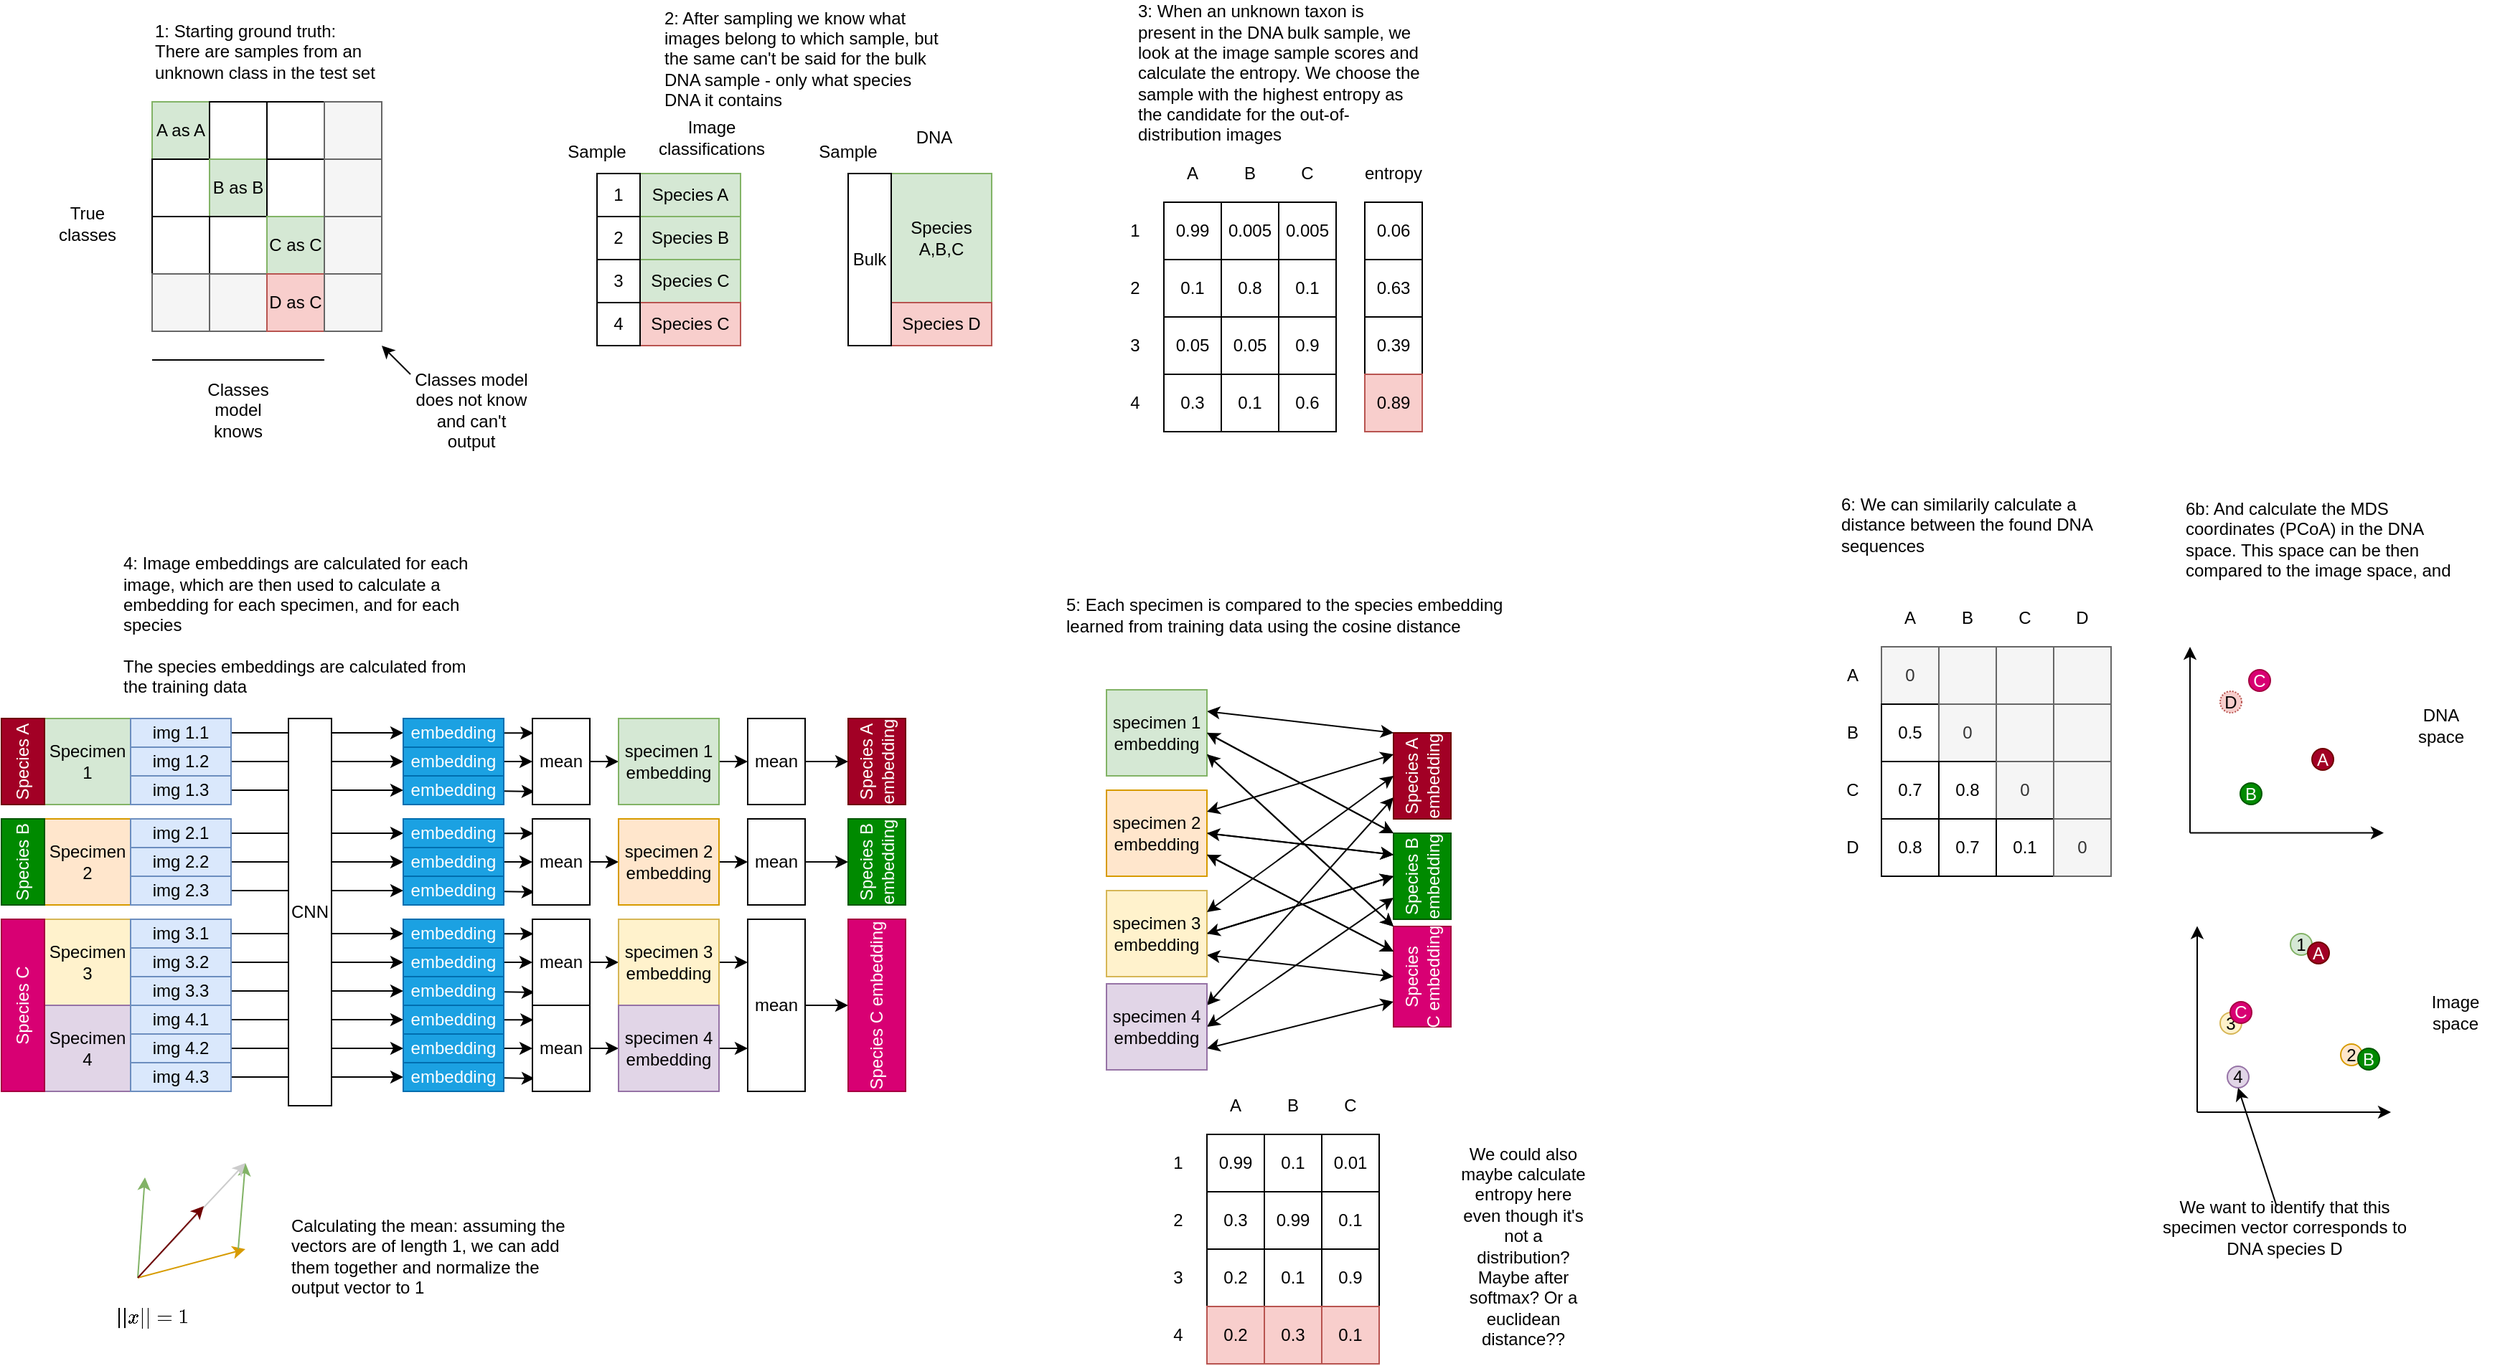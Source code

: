 <mxfile scale="6" border="0">
    <diagram id="C6WBfGUmeyje4vuCExdz" name="Page-1">
        <mxGraphModel dx="1391" dy="-321" grid="1" gridSize="10" guides="1" tooltips="1" connect="1" arrows="1" fold="1" page="1" pageScale="1" pageWidth="850" pageHeight="1100" background="#FFFFFF" math="1" shadow="0">
            <root>
                <mxCell id="0"/>
                <mxCell id="1" parent="0"/>
                <mxCell id="2" value="Species A" style="rounded=0;whiteSpace=wrap;html=1;fillColor=#d5e8d4;strokeColor=#82b366;" parent="1" vertex="1">
                    <mxGeometry x="95" y="1290" width="70" height="30" as="geometry"/>
                </mxCell>
                <mxCell id="3" value="Species B" style="rounded=0;whiteSpace=wrap;html=1;fillColor=#d5e8d4;strokeColor=#82b366;" parent="1" vertex="1">
                    <mxGeometry x="95" y="1320" width="70" height="30" as="geometry"/>
                </mxCell>
                <mxCell id="4" value="Species C" style="rounded=0;whiteSpace=wrap;html=1;fillColor=#d5e8d4;strokeColor=#82b366;" parent="1" vertex="1">
                    <mxGeometry x="95" y="1350" width="70" height="30" as="geometry"/>
                </mxCell>
                <mxCell id="5" value="Species C" style="rounded=0;whiteSpace=wrap;html=1;fillColor=#f8cecc;strokeColor=#b85450;" parent="1" vertex="1">
                    <mxGeometry x="95" y="1380" width="70" height="30" as="geometry"/>
                </mxCell>
                <mxCell id="6" value="Species A,B,C" style="rounded=0;whiteSpace=wrap;html=1;fillColor=#d5e8d4;strokeColor=#82b366;" parent="1" vertex="1">
                    <mxGeometry x="270" y="1290" width="70" height="90" as="geometry"/>
                </mxCell>
                <mxCell id="7" value="Species D" style="rounded=0;whiteSpace=wrap;html=1;fillColor=#f8cecc;strokeColor=#b85450;" parent="1" vertex="1">
                    <mxGeometry x="270" y="1380" width="70" height="30" as="geometry"/>
                </mxCell>
                <mxCell id="8" value="A as A" style="rounded=0;whiteSpace=wrap;html=1;fillColor=#d5e8d4;strokeColor=#82b366;" parent="1" vertex="1">
                    <mxGeometry x="-245" y="1240" width="40" height="40" as="geometry"/>
                </mxCell>
                <mxCell id="9" value="" style="rounded=0;whiteSpace=wrap;html=1;" parent="1" vertex="1">
                    <mxGeometry x="-205" y="1240" width="40" height="40" as="geometry"/>
                </mxCell>
                <mxCell id="10" value="" style="rounded=0;whiteSpace=wrap;html=1;" parent="1" vertex="1">
                    <mxGeometry x="-165" y="1240" width="40" height="40" as="geometry"/>
                </mxCell>
                <mxCell id="11" value="" style="rounded=0;whiteSpace=wrap;html=1;fillColor=#f5f5f5;fontColor=#333333;strokeColor=#666666;" parent="1" vertex="1">
                    <mxGeometry x="-125" y="1240" width="40" height="40" as="geometry"/>
                </mxCell>
                <mxCell id="12" value="" style="rounded=0;whiteSpace=wrap;html=1;" parent="1" vertex="1">
                    <mxGeometry x="-245" y="1280" width="40" height="40" as="geometry"/>
                </mxCell>
                <mxCell id="13" value="B as B" style="rounded=0;whiteSpace=wrap;html=1;fillColor=#d5e8d4;strokeColor=#82b366;" parent="1" vertex="1">
                    <mxGeometry x="-205" y="1280" width="40" height="40" as="geometry"/>
                </mxCell>
                <mxCell id="14" value="" style="rounded=0;whiteSpace=wrap;html=1;" parent="1" vertex="1">
                    <mxGeometry x="-165" y="1280" width="40" height="40" as="geometry"/>
                </mxCell>
                <mxCell id="15" value="" style="rounded=0;whiteSpace=wrap;html=1;fillColor=#f5f5f5;fontColor=#333333;strokeColor=#666666;" parent="1" vertex="1">
                    <mxGeometry x="-125" y="1280" width="40" height="40" as="geometry"/>
                </mxCell>
                <mxCell id="16" value="" style="rounded=0;whiteSpace=wrap;html=1;" parent="1" vertex="1">
                    <mxGeometry x="-245" y="1320" width="40" height="40" as="geometry"/>
                </mxCell>
                <mxCell id="17" value="" style="rounded=0;whiteSpace=wrap;html=1;" parent="1" vertex="1">
                    <mxGeometry x="-205" y="1320" width="40" height="40" as="geometry"/>
                </mxCell>
                <mxCell id="18" value="C as C" style="rounded=0;whiteSpace=wrap;html=1;fillColor=#d5e8d4;strokeColor=#82b366;" parent="1" vertex="1">
                    <mxGeometry x="-165" y="1320" width="40" height="40" as="geometry"/>
                </mxCell>
                <mxCell id="19" value="" style="rounded=0;whiteSpace=wrap;html=1;fillColor=#f5f5f5;fontColor=#333333;strokeColor=#666666;" parent="1" vertex="1">
                    <mxGeometry x="-125" y="1320" width="40" height="40" as="geometry"/>
                </mxCell>
                <mxCell id="20" value="" style="rounded=0;whiteSpace=wrap;html=1;fillColor=#f5f5f5;fontColor=#333333;strokeColor=#666666;" parent="1" vertex="1">
                    <mxGeometry x="-245" y="1360" width="40" height="40" as="geometry"/>
                </mxCell>
                <mxCell id="21" value="" style="rounded=0;whiteSpace=wrap;html=1;fillColor=#f5f5f5;fontColor=#333333;strokeColor=#666666;" parent="1" vertex="1">
                    <mxGeometry x="-205" y="1360" width="40" height="40" as="geometry"/>
                </mxCell>
                <mxCell id="22" value="D as C" style="rounded=0;whiteSpace=wrap;html=1;fillColor=#f8cecc;strokeColor=#b85450;" parent="1" vertex="1">
                    <mxGeometry x="-165" y="1360" width="40" height="40" as="geometry"/>
                </mxCell>
                <mxCell id="23" value="" style="rounded=0;whiteSpace=wrap;html=1;fillColor=#f5f5f5;fontColor=#333333;strokeColor=#666666;" parent="1" vertex="1">
                    <mxGeometry x="-125" y="1360" width="40" height="40" as="geometry"/>
                </mxCell>
                <mxCell id="24" value="True classes" style="text;html=1;strokeColor=none;fillColor=none;align=center;verticalAlign=middle;whiteSpace=wrap;rounded=0;" parent="1" vertex="1">
                    <mxGeometry x="-320" y="1310" width="60" height="30" as="geometry"/>
                </mxCell>
                <mxCell id="25" value="Classes model knows" style="text;html=1;strokeColor=none;fillColor=none;align=center;verticalAlign=middle;whiteSpace=wrap;rounded=0;" parent="1" vertex="1">
                    <mxGeometry x="-215" y="1440" width="60" height="30" as="geometry"/>
                </mxCell>
                <mxCell id="26" value="" style="endArrow=none;html=1;" parent="1" edge="1">
                    <mxGeometry width="50" height="50" relative="1" as="geometry">
                        <mxPoint x="-245" y="1420" as="sourcePoint"/>
                        <mxPoint x="-125" y="1420" as="targetPoint"/>
                    </mxGeometry>
                </mxCell>
                <mxCell id="27" style="edgeStyle=none;html=1;" parent="1" edge="1">
                    <mxGeometry relative="1" as="geometry">
                        <mxPoint x="-65" y="1430" as="sourcePoint"/>
                        <mxPoint x="-85" y="1410" as="targetPoint"/>
                    </mxGeometry>
                </mxCell>
                <mxCell id="28" value="Classes model does not know and can't output" style="text;html=1;strokeColor=none;fillColor=none;align=center;verticalAlign=middle;whiteSpace=wrap;rounded=0;" parent="1" vertex="1">
                    <mxGeometry x="-65" y="1440" width="85" height="30" as="geometry"/>
                </mxCell>
                <mxCell id="29" value="Image classifications" style="text;html=1;strokeColor=none;fillColor=none;align=center;verticalAlign=middle;whiteSpace=wrap;rounded=0;" parent="1" vertex="1">
                    <mxGeometry x="115" y="1250" width="60" height="30" as="geometry"/>
                </mxCell>
                <mxCell id="30" value="DNA" style="text;html=1;strokeColor=none;fillColor=none;align=center;verticalAlign=middle;whiteSpace=wrap;rounded=0;" parent="1" vertex="1">
                    <mxGeometry x="270" y="1250" width="60" height="30" as="geometry"/>
                </mxCell>
                <mxCell id="31" value="1" style="rounded=0;whiteSpace=wrap;html=1;" parent="1" vertex="1">
                    <mxGeometry x="65" y="1290" width="30" height="30" as="geometry"/>
                </mxCell>
                <mxCell id="32" value="2" style="rounded=0;whiteSpace=wrap;html=1;" parent="1" vertex="1">
                    <mxGeometry x="65" y="1320" width="30" height="30" as="geometry"/>
                </mxCell>
                <mxCell id="33" value="3" style="rounded=0;whiteSpace=wrap;html=1;" parent="1" vertex="1">
                    <mxGeometry x="65" y="1350" width="30" height="30" as="geometry"/>
                </mxCell>
                <mxCell id="34" value="4" style="rounded=0;whiteSpace=wrap;html=1;" parent="1" vertex="1">
                    <mxGeometry x="65" y="1380" width="30" height="30" as="geometry"/>
                </mxCell>
                <mxCell id="35" value="Bulk" style="rounded=0;whiteSpace=wrap;html=1;" parent="1" vertex="1">
                    <mxGeometry x="240" y="1290" width="30" height="120" as="geometry"/>
                </mxCell>
                <mxCell id="36" value="Sample" style="text;html=1;strokeColor=none;fillColor=none;align=center;verticalAlign=middle;whiteSpace=wrap;rounded=0;" parent="1" vertex="1">
                    <mxGeometry x="35" y="1260" width="60" height="30" as="geometry"/>
                </mxCell>
                <mxCell id="37" value="Sample" style="text;html=1;strokeColor=none;fillColor=none;align=center;verticalAlign=middle;whiteSpace=wrap;rounded=0;" parent="1" vertex="1">
                    <mxGeometry x="210" y="1260" width="60" height="30" as="geometry"/>
                </mxCell>
                <mxCell id="38" value="0.99" style="rounded=0;whiteSpace=wrap;html=1;" parent="1" vertex="1">
                    <mxGeometry x="460" y="1310" width="40" height="40" as="geometry"/>
                </mxCell>
                <mxCell id="39" value="0.005" style="rounded=0;whiteSpace=wrap;html=1;" parent="1" vertex="1">
                    <mxGeometry x="500" y="1310" width="40" height="40" as="geometry"/>
                </mxCell>
                <mxCell id="40" value="0.005" style="rounded=0;whiteSpace=wrap;html=1;" parent="1" vertex="1">
                    <mxGeometry x="540" y="1310" width="40" height="40" as="geometry"/>
                </mxCell>
                <mxCell id="41" value="A" style="text;html=1;strokeColor=none;fillColor=none;align=center;verticalAlign=middle;whiteSpace=wrap;rounded=0;" parent="1" vertex="1">
                    <mxGeometry x="460" y="1270" width="40" height="40" as="geometry"/>
                </mxCell>
                <mxCell id="42" value="B" style="text;html=1;strokeColor=none;fillColor=none;align=center;verticalAlign=middle;whiteSpace=wrap;rounded=0;" parent="1" vertex="1">
                    <mxGeometry x="500" y="1270" width="40" height="40" as="geometry"/>
                </mxCell>
                <mxCell id="43" value="C" style="text;html=1;strokeColor=none;fillColor=none;align=center;verticalAlign=middle;whiteSpace=wrap;rounded=0;" parent="1" vertex="1">
                    <mxGeometry x="540" y="1270" width="40" height="40" as="geometry"/>
                </mxCell>
                <mxCell id="44" value="1" style="text;html=1;strokeColor=none;fillColor=none;align=center;verticalAlign=middle;whiteSpace=wrap;rounded=0;" parent="1" vertex="1">
                    <mxGeometry x="420" y="1310" width="40" height="40" as="geometry"/>
                </mxCell>
                <mxCell id="45" value="0.1" style="rounded=0;whiteSpace=wrap;html=1;" parent="1" vertex="1">
                    <mxGeometry x="460" y="1350" width="40" height="40" as="geometry"/>
                </mxCell>
                <mxCell id="46" value="0.8" style="rounded=0;whiteSpace=wrap;html=1;" parent="1" vertex="1">
                    <mxGeometry x="500" y="1350" width="40" height="40" as="geometry"/>
                </mxCell>
                <mxCell id="47" value="0.1" style="rounded=0;whiteSpace=wrap;html=1;" parent="1" vertex="1">
                    <mxGeometry x="540" y="1350" width="40" height="40" as="geometry"/>
                </mxCell>
                <mxCell id="48" value="2" style="text;html=1;strokeColor=none;fillColor=none;align=center;verticalAlign=middle;whiteSpace=wrap;rounded=0;" parent="1" vertex="1">
                    <mxGeometry x="420" y="1350" width="40" height="40" as="geometry"/>
                </mxCell>
                <mxCell id="49" value="0.05" style="rounded=0;whiteSpace=wrap;html=1;" parent="1" vertex="1">
                    <mxGeometry x="460" y="1390" width="40" height="40" as="geometry"/>
                </mxCell>
                <mxCell id="50" value="0.05" style="rounded=0;whiteSpace=wrap;html=1;" parent="1" vertex="1">
                    <mxGeometry x="500" y="1390" width="40" height="40" as="geometry"/>
                </mxCell>
                <mxCell id="51" value="0.9" style="rounded=0;whiteSpace=wrap;html=1;" parent="1" vertex="1">
                    <mxGeometry x="540" y="1390" width="40" height="40" as="geometry"/>
                </mxCell>
                <mxCell id="52" value="3" style="text;html=1;strokeColor=none;fillColor=none;align=center;verticalAlign=middle;whiteSpace=wrap;rounded=0;" parent="1" vertex="1">
                    <mxGeometry x="420" y="1390" width="40" height="40" as="geometry"/>
                </mxCell>
                <mxCell id="53" value="0.3" style="rounded=0;whiteSpace=wrap;html=1;" parent="1" vertex="1">
                    <mxGeometry x="460" y="1430" width="40" height="40" as="geometry"/>
                </mxCell>
                <mxCell id="54" value="0.1" style="rounded=0;whiteSpace=wrap;html=1;" parent="1" vertex="1">
                    <mxGeometry x="500" y="1430" width="40" height="40" as="geometry"/>
                </mxCell>
                <mxCell id="55" value="0.6" style="rounded=0;whiteSpace=wrap;html=1;" parent="1" vertex="1">
                    <mxGeometry x="540" y="1430" width="40" height="40" as="geometry"/>
                </mxCell>
                <mxCell id="56" value="4" style="text;html=1;strokeColor=none;fillColor=none;align=center;verticalAlign=middle;whiteSpace=wrap;rounded=0;" parent="1" vertex="1">
                    <mxGeometry x="420" y="1430" width="40" height="40" as="geometry"/>
                </mxCell>
                <mxCell id="57" value="1: Starting ground truth: There are samples from an unknown class in the test set" style="text;html=1;strokeColor=none;fillColor=none;align=left;verticalAlign=middle;whiteSpace=wrap;rounded=0;" parent="1" vertex="1">
                    <mxGeometry x="-245" y="1190" width="160" height="30" as="geometry"/>
                </mxCell>
                <mxCell id="58" value="2: After sampling we know what images belong to which sample, but the same can't be said for the bulk DNA sample - only what species DNA it contains" style="text;html=1;strokeColor=none;fillColor=none;align=left;verticalAlign=middle;whiteSpace=wrap;rounded=0;" parent="1" vertex="1">
                    <mxGeometry x="110" y="1190" width="200" height="40" as="geometry"/>
                </mxCell>
                <mxCell id="59" value="3: When an unknown taxon is present in the DNA bulk sample, we look at the image sample scores and calculate the entropy. We choose the sample with the highest entropy as the candidate for the out-of-distribution images" style="text;html=1;strokeColor=none;fillColor=none;align=left;verticalAlign=middle;whiteSpace=wrap;rounded=0;" parent="1" vertex="1">
                    <mxGeometry x="440" y="1200" width="200" height="40" as="geometry"/>
                </mxCell>
                <mxCell id="60" value="entropy" style="text;html=1;strokeColor=none;fillColor=none;align=center;verticalAlign=middle;whiteSpace=wrap;rounded=0;" parent="1" vertex="1">
                    <mxGeometry x="600" y="1270" width="40" height="40" as="geometry"/>
                </mxCell>
                <mxCell id="61" value="0.06" style="rounded=0;whiteSpace=wrap;html=1;" parent="1" vertex="1">
                    <mxGeometry x="600" y="1310" width="40" height="40" as="geometry"/>
                </mxCell>
                <mxCell id="62" value="0.63" style="rounded=0;whiteSpace=wrap;html=1;" parent="1" vertex="1">
                    <mxGeometry x="600" y="1350" width="40" height="40" as="geometry"/>
                </mxCell>
                <mxCell id="63" value="0.39" style="rounded=0;whiteSpace=wrap;html=1;" parent="1" vertex="1">
                    <mxGeometry x="600" y="1390" width="40" height="40" as="geometry"/>
                </mxCell>
                <mxCell id="64" value="0.89" style="rounded=0;whiteSpace=wrap;html=1;fillColor=#f8cecc;strokeColor=#b85450;" parent="1" vertex="1">
                    <mxGeometry x="600" y="1430" width="40" height="40" as="geometry"/>
                </mxCell>
                <mxCell id="65" value="4: Image embeddings are calculated for each image, which are then used to calculate a embedding for each specimen, and for each species&lt;br&gt;&lt;br&gt;The species embeddings are calculated from the training data" style="text;html=1;strokeColor=none;fillColor=none;align=left;verticalAlign=middle;whiteSpace=wrap;rounded=0;" parent="1" vertex="1">
                    <mxGeometry x="-267.5" y="1560" width="245" height="90" as="geometry"/>
                </mxCell>
                <mxCell id="66" value="Specimen 1" style="rounded=0;whiteSpace=wrap;html=1;fillColor=#d5e8d4;strokeColor=#82b366;" parent="1" vertex="1">
                    <mxGeometry x="-320" y="1670" width="60" height="60" as="geometry"/>
                </mxCell>
                <mxCell id="67" value="Specimen 2" style="rounded=0;whiteSpace=wrap;html=1;fillColor=#ffe6cc;strokeColor=#d79b00;" parent="1" vertex="1">
                    <mxGeometry x="-320" y="1740" width="60" height="60" as="geometry"/>
                </mxCell>
                <mxCell id="68" style="edgeStyle=none;html=1;" parent="1" source="69" edge="1">
                    <mxGeometry relative="1" as="geometry">
                        <mxPoint x="-70" y="1680" as="targetPoint"/>
                    </mxGeometry>
                </mxCell>
                <mxCell id="69" value="img 1.1" style="rounded=0;whiteSpace=wrap;html=1;fillColor=#dae8fc;strokeColor=#6c8ebf;" parent="1" vertex="1">
                    <mxGeometry x="-260" y="1670" width="70" height="20" as="geometry"/>
                </mxCell>
                <mxCell id="70" style="edgeStyle=none;html=1;" parent="1" source="71" edge="1">
                    <mxGeometry relative="1" as="geometry">
                        <mxPoint x="-70" y="1700" as="targetPoint"/>
                    </mxGeometry>
                </mxCell>
                <mxCell id="71" value="img 1.2" style="rounded=0;whiteSpace=wrap;html=1;fillColor=#dae8fc;strokeColor=#6c8ebf;" parent="1" vertex="1">
                    <mxGeometry x="-260" y="1690" width="70" height="20" as="geometry"/>
                </mxCell>
                <mxCell id="72" style="edgeStyle=none;html=1;" parent="1" source="73" edge="1">
                    <mxGeometry relative="1" as="geometry">
                        <mxPoint x="-70" y="1720" as="targetPoint"/>
                    </mxGeometry>
                </mxCell>
                <mxCell id="73" value="img 1.3" style="rounded=0;whiteSpace=wrap;html=1;fillColor=#dae8fc;strokeColor=#6c8ebf;" parent="1" vertex="1">
                    <mxGeometry x="-260" y="1710" width="70" height="20" as="geometry"/>
                </mxCell>
                <mxCell id="74" style="edgeStyle=none;html=1;" parent="1" source="75" edge="1">
                    <mxGeometry relative="1" as="geometry">
                        <mxPoint x="-70" y="1750" as="targetPoint"/>
                    </mxGeometry>
                </mxCell>
                <mxCell id="75" value="img 2.1" style="rounded=0;whiteSpace=wrap;html=1;fillColor=#dae8fc;strokeColor=#6c8ebf;" parent="1" vertex="1">
                    <mxGeometry x="-260" y="1740" width="70" height="20" as="geometry"/>
                </mxCell>
                <mxCell id="76" style="edgeStyle=none;html=1;" parent="1" source="77" edge="1">
                    <mxGeometry relative="1" as="geometry">
                        <mxPoint x="-70" y="1770" as="targetPoint"/>
                    </mxGeometry>
                </mxCell>
                <mxCell id="77" value="img 2.2" style="rounded=0;whiteSpace=wrap;html=1;fillColor=#dae8fc;strokeColor=#6c8ebf;" parent="1" vertex="1">
                    <mxGeometry x="-260" y="1760" width="70" height="20" as="geometry"/>
                </mxCell>
                <mxCell id="78" style="edgeStyle=none;html=1;" parent="1" source="79" edge="1">
                    <mxGeometry relative="1" as="geometry">
                        <mxPoint x="-70" y="1790" as="targetPoint"/>
                    </mxGeometry>
                </mxCell>
                <mxCell id="79" value="img 2.3" style="rounded=0;whiteSpace=wrap;html=1;fillColor=#dae8fc;strokeColor=#6c8ebf;" parent="1" vertex="1">
                    <mxGeometry x="-260" y="1780" width="70" height="20" as="geometry"/>
                </mxCell>
                <mxCell id="80" value="Species A" style="rounded=0;whiteSpace=wrap;html=1;horizontal=0;fillColor=#a20025;fontColor=#ffffff;strokeColor=#6F0000;" parent="1" vertex="1">
                    <mxGeometry x="-350" y="1670" width="30" height="60" as="geometry"/>
                </mxCell>
                <mxCell id="81" value="Specimen 3" style="rounded=0;whiteSpace=wrap;html=1;fillColor=#fff2cc;strokeColor=#d6b656;" parent="1" vertex="1">
                    <mxGeometry x="-320" y="1810" width="60" height="60" as="geometry"/>
                </mxCell>
                <mxCell id="82" value="Specimen 4" style="rounded=0;whiteSpace=wrap;html=1;fillColor=#e1d5e7;strokeColor=#9673a6;" parent="1" vertex="1">
                    <mxGeometry x="-320" y="1870" width="60" height="60" as="geometry"/>
                </mxCell>
                <mxCell id="83" style="edgeStyle=none;html=1;" parent="1" source="84" edge="1">
                    <mxGeometry relative="1" as="geometry">
                        <mxPoint x="-70" y="1820" as="targetPoint"/>
                    </mxGeometry>
                </mxCell>
                <mxCell id="84" value="img 3.1" style="rounded=0;whiteSpace=wrap;html=1;fillColor=#dae8fc;strokeColor=#6c8ebf;" parent="1" vertex="1">
                    <mxGeometry x="-260" y="1810" width="70" height="20" as="geometry"/>
                </mxCell>
                <mxCell id="85" style="edgeStyle=none;html=1;" parent="1" source="86" edge="1">
                    <mxGeometry relative="1" as="geometry">
                        <mxPoint x="-70" y="1840" as="targetPoint"/>
                    </mxGeometry>
                </mxCell>
                <mxCell id="86" value="img 3.2" style="rounded=0;whiteSpace=wrap;html=1;fillColor=#dae8fc;strokeColor=#6c8ebf;" parent="1" vertex="1">
                    <mxGeometry x="-260" y="1830" width="70" height="20" as="geometry"/>
                </mxCell>
                <mxCell id="87" style="edgeStyle=none;html=1;" parent="1" source="88" edge="1">
                    <mxGeometry relative="1" as="geometry">
                        <mxPoint x="-70" y="1860" as="targetPoint"/>
                    </mxGeometry>
                </mxCell>
                <mxCell id="88" value="img 3.3" style="rounded=0;whiteSpace=wrap;html=1;fillColor=#dae8fc;strokeColor=#6c8ebf;" parent="1" vertex="1">
                    <mxGeometry x="-260" y="1850" width="70" height="20" as="geometry"/>
                </mxCell>
                <mxCell id="89" style="edgeStyle=none;html=1;" parent="1" source="90" edge="1">
                    <mxGeometry relative="1" as="geometry">
                        <mxPoint x="-70" y="1880" as="targetPoint"/>
                    </mxGeometry>
                </mxCell>
                <mxCell id="90" value="img 4.1" style="rounded=0;whiteSpace=wrap;html=1;fillColor=#dae8fc;strokeColor=#6c8ebf;" parent="1" vertex="1">
                    <mxGeometry x="-260" y="1870" width="70" height="20" as="geometry"/>
                </mxCell>
                <mxCell id="91" style="edgeStyle=none;html=1;" parent="1" source="92" edge="1">
                    <mxGeometry relative="1" as="geometry">
                        <mxPoint x="-70" y="1900" as="targetPoint"/>
                    </mxGeometry>
                </mxCell>
                <mxCell id="92" value="img 4.2" style="rounded=0;whiteSpace=wrap;html=1;fillColor=#dae8fc;strokeColor=#6c8ebf;" parent="1" vertex="1">
                    <mxGeometry x="-260" y="1890" width="70" height="20" as="geometry"/>
                </mxCell>
                <mxCell id="93" style="edgeStyle=none;html=1;" parent="1" source="94" edge="1">
                    <mxGeometry relative="1" as="geometry">
                        <mxPoint x="-70" y="1920" as="targetPoint"/>
                    </mxGeometry>
                </mxCell>
                <mxCell id="94" value="img 4.3" style="rounded=0;whiteSpace=wrap;html=1;fillColor=#dae8fc;strokeColor=#6c8ebf;" parent="1" vertex="1">
                    <mxGeometry x="-260" y="1910" width="70" height="20" as="geometry"/>
                </mxCell>
                <mxCell id="95" value="Species C" style="rounded=0;whiteSpace=wrap;html=1;horizontal=0;fillColor=#d80073;fontColor=#ffffff;strokeColor=#A50040;" parent="1" vertex="1">
                    <mxGeometry x="-350" y="1810" width="30" height="120" as="geometry"/>
                </mxCell>
                <mxCell id="96" value="CNN" style="rounded=0;whiteSpace=wrap;html=1;" parent="1" vertex="1">
                    <mxGeometry x="-150" y="1670" width="30" height="270" as="geometry"/>
                </mxCell>
                <mxCell id="97" style="edgeStyle=none;html=1;entryX=0.017;entryY=0.169;entryDx=0;entryDy=0;entryPerimeter=0;" parent="1" source="98" target="104" edge="1">
                    <mxGeometry relative="1" as="geometry"/>
                </mxCell>
                <mxCell id="98" value="embedding" style="rounded=0;whiteSpace=wrap;html=1;fillColor=#1ba1e2;strokeColor=#006EAF;fontColor=#ffffff;" parent="1" vertex="1">
                    <mxGeometry x="-70" y="1670" width="70" height="20" as="geometry"/>
                </mxCell>
                <mxCell id="99" style="edgeStyle=none;html=1;entryX=0;entryY=0.5;entryDx=0;entryDy=0;" parent="1" source="100" target="104" edge="1">
                    <mxGeometry relative="1" as="geometry"/>
                </mxCell>
                <mxCell id="100" value="embedding" style="rounded=0;whiteSpace=wrap;html=1;fillColor=#1ba1e2;strokeColor=#006EAF;fontColor=#ffffff;" parent="1" vertex="1">
                    <mxGeometry x="-70" y="1690" width="70" height="20" as="geometry"/>
                </mxCell>
                <mxCell id="101" style="edgeStyle=none;html=1;entryX=0.037;entryY=0.85;entryDx=0;entryDy=0;entryPerimeter=0;" parent="1" source="102" target="104" edge="1">
                    <mxGeometry relative="1" as="geometry"/>
                </mxCell>
                <mxCell id="102" value="embedding" style="rounded=0;whiteSpace=wrap;html=1;fillColor=#1ba1e2;strokeColor=#006EAF;fontColor=#ffffff;" parent="1" vertex="1">
                    <mxGeometry x="-70" y="1710" width="70" height="20" as="geometry"/>
                </mxCell>
                <mxCell id="103" style="edgeStyle=none;html=1;" parent="1" source="104" target="106" edge="1">
                    <mxGeometry relative="1" as="geometry">
                        <mxPoint x="90" y="1700" as="targetPoint"/>
                    </mxGeometry>
                </mxCell>
                <mxCell id="104" value="mean" style="rounded=0;whiteSpace=wrap;html=1;" parent="1" vertex="1">
                    <mxGeometry x="20" y="1670" width="40" height="60" as="geometry"/>
                </mxCell>
                <mxCell id="105" style="edgeStyle=none;html=1;entryX=0;entryY=0.5;entryDx=0;entryDy=0;" parent="1" source="106" target="138" edge="1">
                    <mxGeometry relative="1" as="geometry"/>
                </mxCell>
                <mxCell id="106" value="specimen 1 embedding" style="rounded=0;whiteSpace=wrap;html=1;fillColor=#d5e8d4;strokeColor=#82b366;" parent="1" vertex="1">
                    <mxGeometry x="80" y="1670" width="70" height="60" as="geometry"/>
                </mxCell>
                <mxCell id="107" style="edgeStyle=none;html=1;entryX=0.017;entryY=0.169;entryDx=0;entryDy=0;entryPerimeter=0;" parent="1" source="108" target="114" edge="1">
                    <mxGeometry relative="1" as="geometry"/>
                </mxCell>
                <mxCell id="108" value="embedding" style="rounded=0;whiteSpace=wrap;html=1;fillColor=#1ba1e2;strokeColor=#006EAF;fontColor=#ffffff;" parent="1" vertex="1">
                    <mxGeometry x="-70" y="1740" width="70" height="20" as="geometry"/>
                </mxCell>
                <mxCell id="109" style="edgeStyle=none;html=1;entryX=0;entryY=0.5;entryDx=0;entryDy=0;" parent="1" source="110" target="114" edge="1">
                    <mxGeometry relative="1" as="geometry"/>
                </mxCell>
                <mxCell id="110" value="embedding" style="rounded=0;whiteSpace=wrap;html=1;fillColor=#1ba1e2;strokeColor=#006EAF;fontColor=#ffffff;" parent="1" vertex="1">
                    <mxGeometry x="-70" y="1760" width="70" height="20" as="geometry"/>
                </mxCell>
                <mxCell id="111" style="edgeStyle=none;html=1;entryX=0.037;entryY=0.85;entryDx=0;entryDy=0;entryPerimeter=0;" parent="1" source="112" target="114" edge="1">
                    <mxGeometry relative="1" as="geometry"/>
                </mxCell>
                <mxCell id="112" value="embedding" style="rounded=0;whiteSpace=wrap;html=1;fillColor=#1ba1e2;strokeColor=#006EAF;fontColor=#ffffff;" parent="1" vertex="1">
                    <mxGeometry x="-70" y="1780" width="70" height="20" as="geometry"/>
                </mxCell>
                <mxCell id="113" style="edgeStyle=none;html=1;" parent="1" source="114" target="116" edge="1">
                    <mxGeometry relative="1" as="geometry">
                        <mxPoint x="90" y="1770" as="targetPoint"/>
                    </mxGeometry>
                </mxCell>
                <mxCell id="114" value="mean" style="rounded=0;whiteSpace=wrap;html=1;" parent="1" vertex="1">
                    <mxGeometry x="20" y="1740" width="40" height="60" as="geometry"/>
                </mxCell>
                <mxCell id="115" style="edgeStyle=none;html=1;entryX=0;entryY=0.5;entryDx=0;entryDy=0;" parent="1" source="116" target="208" edge="1">
                    <mxGeometry relative="1" as="geometry"/>
                </mxCell>
                <mxCell id="116" value="specimen 2 embedding" style="rounded=0;whiteSpace=wrap;html=1;fillColor=#ffe6cc;strokeColor=#d79b00;" parent="1" vertex="1">
                    <mxGeometry x="80" y="1740" width="70" height="60" as="geometry"/>
                </mxCell>
                <mxCell id="117" style="edgeStyle=none;html=1;entryX=0.017;entryY=0.169;entryDx=0;entryDy=0;entryPerimeter=0;" parent="1" source="118" target="124" edge="1">
                    <mxGeometry relative="1" as="geometry"/>
                </mxCell>
                <mxCell id="118" value="embedding" style="rounded=0;whiteSpace=wrap;html=1;fillColor=#1ba1e2;strokeColor=#006EAF;fontColor=#ffffff;" parent="1" vertex="1">
                    <mxGeometry x="-70" y="1810" width="70" height="20" as="geometry"/>
                </mxCell>
                <mxCell id="119" style="edgeStyle=none;html=1;entryX=0;entryY=0.5;entryDx=0;entryDy=0;" parent="1" source="120" target="124" edge="1">
                    <mxGeometry relative="1" as="geometry"/>
                </mxCell>
                <mxCell id="120" value="embedding" style="rounded=0;whiteSpace=wrap;html=1;fillColor=#1ba1e2;strokeColor=#006EAF;fontColor=#ffffff;" parent="1" vertex="1">
                    <mxGeometry x="-70" y="1830" width="70" height="20" as="geometry"/>
                </mxCell>
                <mxCell id="121" style="edgeStyle=none;html=1;entryX=0.037;entryY=0.85;entryDx=0;entryDy=0;entryPerimeter=0;" parent="1" source="122" target="124" edge="1">
                    <mxGeometry relative="1" as="geometry"/>
                </mxCell>
                <mxCell id="122" value="embedding" style="rounded=0;whiteSpace=wrap;html=1;fillColor=#1ba1e2;strokeColor=#006EAF;fontColor=#ffffff;" parent="1" vertex="1">
                    <mxGeometry x="-70" y="1850" width="70" height="20" as="geometry"/>
                </mxCell>
                <mxCell id="123" style="edgeStyle=none;html=1;" parent="1" source="124" target="126" edge="1">
                    <mxGeometry relative="1" as="geometry">
                        <mxPoint x="90" y="1840" as="targetPoint"/>
                    </mxGeometry>
                </mxCell>
                <mxCell id="124" value="mean" style="rounded=0;whiteSpace=wrap;html=1;" parent="1" vertex="1">
                    <mxGeometry x="20" y="1810" width="40" height="60" as="geometry"/>
                </mxCell>
                <mxCell id="125" style="edgeStyle=none;html=1;entryX=0;entryY=0.25;entryDx=0;entryDy=0;" parent="1" source="126" target="140" edge="1">
                    <mxGeometry relative="1" as="geometry"/>
                </mxCell>
                <mxCell id="126" value="specimen 3 embedding" style="rounded=0;whiteSpace=wrap;html=1;fillColor=#fff2cc;strokeColor=#d6b656;" parent="1" vertex="1">
                    <mxGeometry x="80" y="1810" width="70" height="60" as="geometry"/>
                </mxCell>
                <mxCell id="127" style="edgeStyle=none;html=1;entryX=0.017;entryY=0.169;entryDx=0;entryDy=0;entryPerimeter=0;" parent="1" source="128" target="134" edge="1">
                    <mxGeometry relative="1" as="geometry"/>
                </mxCell>
                <mxCell id="128" value="embedding" style="rounded=0;whiteSpace=wrap;html=1;fillColor=#1ba1e2;strokeColor=#006EAF;fontColor=#ffffff;" parent="1" vertex="1">
                    <mxGeometry x="-70" y="1870" width="70" height="20" as="geometry"/>
                </mxCell>
                <mxCell id="129" style="edgeStyle=none;html=1;entryX=0;entryY=0.5;entryDx=0;entryDy=0;" parent="1" source="130" target="134" edge="1">
                    <mxGeometry relative="1" as="geometry"/>
                </mxCell>
                <mxCell id="130" value="embedding" style="rounded=0;whiteSpace=wrap;html=1;fillColor=#1ba1e2;strokeColor=#006EAF;fontColor=#ffffff;" parent="1" vertex="1">
                    <mxGeometry x="-70" y="1890" width="70" height="20" as="geometry"/>
                </mxCell>
                <mxCell id="131" style="edgeStyle=none;html=1;entryX=0.037;entryY=0.85;entryDx=0;entryDy=0;entryPerimeter=0;" parent="1" source="132" target="134" edge="1">
                    <mxGeometry relative="1" as="geometry"/>
                </mxCell>
                <mxCell id="132" value="embedding" style="rounded=0;whiteSpace=wrap;html=1;fillColor=#1ba1e2;strokeColor=#006EAF;fontColor=#ffffff;" parent="1" vertex="1">
                    <mxGeometry x="-70" y="1910" width="70" height="20" as="geometry"/>
                </mxCell>
                <mxCell id="133" style="edgeStyle=none;html=1;" parent="1" source="134" target="136" edge="1">
                    <mxGeometry relative="1" as="geometry">
                        <mxPoint x="90" y="1900" as="targetPoint"/>
                    </mxGeometry>
                </mxCell>
                <mxCell id="134" value="mean" style="rounded=0;whiteSpace=wrap;html=1;" parent="1" vertex="1">
                    <mxGeometry x="20" y="1870" width="40" height="60" as="geometry"/>
                </mxCell>
                <mxCell id="135" style="edgeStyle=none;html=1;entryX=0;entryY=0.75;entryDx=0;entryDy=0;" parent="1" source="136" target="140" edge="1">
                    <mxGeometry relative="1" as="geometry"/>
                </mxCell>
                <mxCell id="136" value="specimen 4 embedding" style="rounded=0;whiteSpace=wrap;html=1;fillColor=#e1d5e7;strokeColor=#9673a6;" parent="1" vertex="1">
                    <mxGeometry x="80" y="1870" width="70" height="60" as="geometry"/>
                </mxCell>
                <mxCell id="137" style="edgeStyle=none;html=1;strokeColor=#080808;" parent="1" source="138" target="141" edge="1">
                    <mxGeometry relative="1" as="geometry"/>
                </mxCell>
                <mxCell id="138" value="mean" style="rounded=0;whiteSpace=wrap;html=1;" parent="1" vertex="1">
                    <mxGeometry x="170" y="1670" width="40" height="60" as="geometry"/>
                </mxCell>
                <mxCell id="139" style="edgeStyle=none;html=1;entryX=0;entryY=0.5;entryDx=0;entryDy=0;" parent="1" source="140" target="142" edge="1">
                    <mxGeometry relative="1" as="geometry"/>
                </mxCell>
                <mxCell id="140" value="mean" style="rounded=0;whiteSpace=wrap;html=1;" parent="1" vertex="1">
                    <mxGeometry x="170" y="1810" width="40" height="120" as="geometry"/>
                </mxCell>
                <mxCell id="141" value="Species A embedding" style="rounded=0;whiteSpace=wrap;html=1;horizontal=0;fillColor=#a20025;fontColor=#ffffff;strokeColor=#6F0000;" parent="1" vertex="1">
                    <mxGeometry x="240" y="1670" width="40" height="60" as="geometry"/>
                </mxCell>
                <mxCell id="142" value="Species C embedding" style="rounded=0;whiteSpace=wrap;html=1;horizontal=0;fillColor=#d80073;fontColor=#ffffff;strokeColor=#A50040;" parent="1" vertex="1">
                    <mxGeometry x="240" y="1810" width="40" height="120" as="geometry"/>
                </mxCell>
                <mxCell id="143" value="" style="endArrow=classic;html=1;fillColor=#ffe6cc;strokeColor=#d79b00;" parent="1" edge="1">
                    <mxGeometry width="50" height="50" relative="1" as="geometry">
                        <mxPoint x="-255" y="2060" as="sourcePoint"/>
                        <mxPoint x="-180" y="2040" as="targetPoint"/>
                    </mxGeometry>
                </mxCell>
                <mxCell id="144" value="" style="endArrow=classic;html=1;fillColor=#d5e8d4;strokeColor=#82b366;" parent="1" edge="1">
                    <mxGeometry width="50" height="50" relative="1" as="geometry">
                        <mxPoint x="-255" y="2060" as="sourcePoint"/>
                        <mxPoint x="-250" y="1990" as="targetPoint"/>
                    </mxGeometry>
                </mxCell>
                <mxCell id="145" value="$$||x||=1$$&amp;nbsp;" style="text;html=1;strokeColor=none;fillColor=none;align=center;verticalAlign=middle;whiteSpace=wrap;rounded=0;" parent="1" vertex="1">
                    <mxGeometry x="-275" y="2080" width="60" height="30" as="geometry"/>
                </mxCell>
                <mxCell id="146" value="Calculating the mean: assuming the vectors are of length 1, we can add them together and normalize the output vector to 1" style="text;html=1;strokeColor=none;fillColor=none;align=left;verticalAlign=middle;whiteSpace=wrap;rounded=0;" parent="1" vertex="1">
                    <mxGeometry x="-150" y="2000" width="195" height="90" as="geometry"/>
                </mxCell>
                <mxCell id="147" value="" style="endArrow=classic;html=1;fillColor=#d5e8d4;strokeColor=#82b366;" parent="1" edge="1">
                    <mxGeometry width="50" height="50" relative="1" as="geometry">
                        <mxPoint x="-185" y="2040" as="sourcePoint"/>
                        <mxPoint x="-180" y="1980" as="targetPoint"/>
                    </mxGeometry>
                </mxCell>
                <mxCell id="148" value="" style="endArrow=classic;html=1;fillColor=#a20025;strokeColor=#CCCCCC;" parent="1" edge="1">
                    <mxGeometry width="50" height="50" relative="1" as="geometry">
                        <mxPoint x="-255" y="2060" as="sourcePoint"/>
                        <mxPoint x="-180" y="1980" as="targetPoint"/>
                    </mxGeometry>
                </mxCell>
                <mxCell id="149" value="" style="endArrow=classic;html=1;fillColor=#a20025;strokeColor=#6F0000;" parent="1" edge="1">
                    <mxGeometry width="50" height="50" relative="1" as="geometry">
                        <mxPoint x="-255" y="2060" as="sourcePoint"/>
                        <mxPoint x="-209" y="2010" as="targetPoint"/>
                    </mxGeometry>
                </mxCell>
                <mxCell id="150" value="5: Each specimen is compared to the species embedding learned from training data using the cosine distance" style="text;html=1;strokeColor=none;fillColor=none;align=left;verticalAlign=middle;whiteSpace=wrap;rounded=0;" parent="1" vertex="1">
                    <mxGeometry x="390" y="1560" width="320" height="75" as="geometry"/>
                </mxCell>
                <mxCell id="259" style="edgeStyle=none;html=1;exitX=1;exitY=0.75;exitDx=0;exitDy=0;entryX=0;entryY=0.75;entryDx=0;entryDy=0;startArrow=classic;startFill=1;" parent="1" source="156" target="161" edge="1">
                    <mxGeometry relative="1" as="geometry"/>
                </mxCell>
                <mxCell id="266" style="edgeStyle=none;html=1;exitX=1;exitY=0.25;exitDx=0;exitDy=0;entryX=0;entryY=0.75;entryDx=0;entryDy=0;startArrow=classic;startFill=1;" parent="1" source="156" target="216" edge="1">
                    <mxGeometry relative="1" as="geometry"/>
                </mxCell>
                <mxCell id="267" style="edgeStyle=none;html=1;exitX=1;exitY=0.5;exitDx=0;exitDy=0;entryX=0;entryY=0.75;entryDx=0;entryDy=0;startArrow=classic;startFill=1;" parent="1" source="156" target="221" edge="1">
                    <mxGeometry relative="1" as="geometry"/>
                </mxCell>
                <mxCell id="156" value="specimen 4 embedding" style="rounded=0;whiteSpace=wrap;html=1;fillColor=#e1d5e7;strokeColor=#9673a6;" parent="1" vertex="1">
                    <mxGeometry x="420" y="1855" width="70" height="60" as="geometry"/>
                </mxCell>
                <mxCell id="161" value="Species C&amp;nbsp;embedding" style="rounded=0;whiteSpace=wrap;html=1;horizontal=0;fillColor=#d80073;fontColor=#ffffff;strokeColor=#A50040;" parent="1" vertex="1">
                    <mxGeometry x="620" y="1815" width="40" height="70" as="geometry"/>
                </mxCell>
                <mxCell id="163" value="6: We can similarily calculate a distance between the found DNA sequences&amp;nbsp;" style="text;html=1;strokeColor=none;fillColor=none;align=left;verticalAlign=middle;whiteSpace=wrap;rounded=0;" parent="1" vertex="1">
                    <mxGeometry x="930" y="1490" width="195" height="90" as="geometry"/>
                </mxCell>
                <mxCell id="164" value="0.99" style="rounded=0;whiteSpace=wrap;html=1;" parent="1" vertex="1">
                    <mxGeometry x="490" y="1960" width="40" height="40" as="geometry"/>
                </mxCell>
                <mxCell id="165" value="0.1" style="rounded=0;whiteSpace=wrap;html=1;" parent="1" vertex="1">
                    <mxGeometry x="530" y="1960" width="40" height="40" as="geometry"/>
                </mxCell>
                <mxCell id="166" value="0.01" style="rounded=0;whiteSpace=wrap;html=1;" parent="1" vertex="1">
                    <mxGeometry x="570" y="1960" width="40" height="40" as="geometry"/>
                </mxCell>
                <mxCell id="167" value="A" style="text;html=1;strokeColor=none;fillColor=none;align=center;verticalAlign=middle;whiteSpace=wrap;rounded=0;" parent="1" vertex="1">
                    <mxGeometry x="490" y="1920" width="40" height="40" as="geometry"/>
                </mxCell>
                <mxCell id="168" value="B" style="text;html=1;strokeColor=none;fillColor=none;align=center;verticalAlign=middle;whiteSpace=wrap;rounded=0;" parent="1" vertex="1">
                    <mxGeometry x="530" y="1920" width="40" height="40" as="geometry"/>
                </mxCell>
                <mxCell id="169" value="C" style="text;html=1;strokeColor=none;fillColor=none;align=center;verticalAlign=middle;whiteSpace=wrap;rounded=0;" parent="1" vertex="1">
                    <mxGeometry x="570" y="1920" width="40" height="40" as="geometry"/>
                </mxCell>
                <mxCell id="170" value="1" style="text;html=1;strokeColor=none;fillColor=none;align=center;verticalAlign=middle;whiteSpace=wrap;rounded=0;" parent="1" vertex="1">
                    <mxGeometry x="450" y="1960" width="40" height="40" as="geometry"/>
                </mxCell>
                <mxCell id="171" value="0.3" style="rounded=0;whiteSpace=wrap;html=1;" parent="1" vertex="1">
                    <mxGeometry x="490" y="2000" width="40" height="40" as="geometry"/>
                </mxCell>
                <mxCell id="172" value="0.1" style="rounded=0;whiteSpace=wrap;html=1;" parent="1" vertex="1">
                    <mxGeometry x="570" y="2000" width="40" height="40" as="geometry"/>
                </mxCell>
                <mxCell id="173" value="2" style="text;html=1;strokeColor=none;fillColor=none;align=center;verticalAlign=middle;whiteSpace=wrap;rounded=0;" parent="1" vertex="1">
                    <mxGeometry x="450" y="2000" width="40" height="40" as="geometry"/>
                </mxCell>
                <mxCell id="174" value="0.2" style="rounded=0;whiteSpace=wrap;html=1;" parent="1" vertex="1">
                    <mxGeometry x="490" y="2040" width="40" height="40" as="geometry"/>
                </mxCell>
                <mxCell id="175" value="0.1" style="rounded=0;whiteSpace=wrap;html=1;" parent="1" vertex="1">
                    <mxGeometry x="530" y="2040" width="40" height="40" as="geometry"/>
                </mxCell>
                <mxCell id="176" value="0.9" style="rounded=0;whiteSpace=wrap;html=1;" parent="1" vertex="1">
                    <mxGeometry x="570" y="2040" width="40" height="40" as="geometry"/>
                </mxCell>
                <mxCell id="177" value="3" style="text;html=1;strokeColor=none;fillColor=none;align=center;verticalAlign=middle;whiteSpace=wrap;rounded=0;" parent="1" vertex="1">
                    <mxGeometry x="450" y="2040" width="40" height="40" as="geometry"/>
                </mxCell>
                <mxCell id="178" value="0.2" style="rounded=0;whiteSpace=wrap;html=1;fillColor=#f8cecc;strokeColor=#b85450;" parent="1" vertex="1">
                    <mxGeometry x="490" y="2080" width="40" height="40" as="geometry"/>
                </mxCell>
                <mxCell id="179" value="0.3" style="rounded=0;whiteSpace=wrap;html=1;fillColor=#f8cecc;strokeColor=#b85450;" parent="1" vertex="1">
                    <mxGeometry x="530" y="2080" width="40" height="40" as="geometry"/>
                </mxCell>
                <mxCell id="180" value="0.1" style="rounded=0;whiteSpace=wrap;html=1;fillColor=#f8cecc;strokeColor=#b85450;" parent="1" vertex="1">
                    <mxGeometry x="570" y="2080" width="40" height="40" as="geometry"/>
                </mxCell>
                <mxCell id="181" value="4" style="text;html=1;strokeColor=none;fillColor=none;align=center;verticalAlign=middle;whiteSpace=wrap;rounded=0;" parent="1" vertex="1">
                    <mxGeometry x="450" y="2080" width="40" height="40" as="geometry"/>
                </mxCell>
                <mxCell id="182" value="0.99" style="rounded=0;whiteSpace=wrap;html=1;" parent="1" vertex="1">
                    <mxGeometry x="530" y="2000" width="40" height="40" as="geometry"/>
                </mxCell>
                <mxCell id="183" value="0" style="rounded=0;whiteSpace=wrap;html=1;fillColor=#f5f5f5;fontColor=#333333;strokeColor=#666666;" parent="1" vertex="1">
                    <mxGeometry x="960" y="1620" width="40" height="40" as="geometry"/>
                </mxCell>
                <mxCell id="184" value="" style="rounded=0;whiteSpace=wrap;html=1;fillColor=#f5f5f5;fontColor=#333333;strokeColor=#666666;" parent="1" vertex="1">
                    <mxGeometry x="1000" y="1620" width="40" height="40" as="geometry"/>
                </mxCell>
                <mxCell id="185" value="" style="rounded=0;whiteSpace=wrap;html=1;fillColor=#f5f5f5;fontColor=#333333;strokeColor=#666666;" parent="1" vertex="1">
                    <mxGeometry x="1040" y="1620" width="40" height="40" as="geometry"/>
                </mxCell>
                <mxCell id="186" value="" style="rounded=0;whiteSpace=wrap;html=1;fillColor=#f5f5f5;fontColor=#333333;strokeColor=#666666;" parent="1" vertex="1">
                    <mxGeometry x="1080" y="1620" width="40" height="40" as="geometry"/>
                </mxCell>
                <mxCell id="187" value="0.5" style="rounded=0;whiteSpace=wrap;html=1;" parent="1" vertex="1">
                    <mxGeometry x="960" y="1660" width="40" height="40" as="geometry"/>
                </mxCell>
                <mxCell id="188" value="0" style="rounded=0;whiteSpace=wrap;html=1;fillColor=#f5f5f5;fontColor=#333333;strokeColor=#666666;" parent="1" vertex="1">
                    <mxGeometry x="1000" y="1660" width="40" height="40" as="geometry"/>
                </mxCell>
                <mxCell id="189" value="" style="rounded=0;whiteSpace=wrap;html=1;fillColor=#f5f5f5;fontColor=#333333;strokeColor=#666666;" parent="1" vertex="1">
                    <mxGeometry x="1040" y="1660" width="40" height="40" as="geometry"/>
                </mxCell>
                <mxCell id="190" value="" style="rounded=0;whiteSpace=wrap;html=1;fillColor=#f5f5f5;fontColor=#333333;strokeColor=#666666;" parent="1" vertex="1">
                    <mxGeometry x="1080" y="1660" width="40" height="40" as="geometry"/>
                </mxCell>
                <mxCell id="191" value="0.7" style="rounded=0;whiteSpace=wrap;html=1;" parent="1" vertex="1">
                    <mxGeometry x="960" y="1700" width="40" height="40" as="geometry"/>
                </mxCell>
                <mxCell id="192" value="0.8" style="rounded=0;whiteSpace=wrap;html=1;" parent="1" vertex="1">
                    <mxGeometry x="1000" y="1700" width="40" height="40" as="geometry"/>
                </mxCell>
                <mxCell id="193" value="0" style="rounded=0;whiteSpace=wrap;html=1;fillColor=#f5f5f5;fontColor=#333333;strokeColor=#666666;" parent="1" vertex="1">
                    <mxGeometry x="1040" y="1700" width="40" height="40" as="geometry"/>
                </mxCell>
                <mxCell id="194" value="" style="rounded=0;whiteSpace=wrap;html=1;fillColor=#f5f5f5;fontColor=#333333;strokeColor=#666666;" parent="1" vertex="1">
                    <mxGeometry x="1080" y="1700" width="40" height="40" as="geometry"/>
                </mxCell>
                <mxCell id="195" value="0.8" style="rounded=0;whiteSpace=wrap;html=1;" parent="1" vertex="1">
                    <mxGeometry x="960" y="1740" width="40" height="40" as="geometry"/>
                </mxCell>
                <mxCell id="196" value="0.7" style="rounded=0;whiteSpace=wrap;html=1;" parent="1" vertex="1">
                    <mxGeometry x="1000" y="1740" width="40" height="40" as="geometry"/>
                </mxCell>
                <mxCell id="197" value="0.1" style="rounded=0;whiteSpace=wrap;html=1;" parent="1" vertex="1">
                    <mxGeometry x="1040" y="1740" width="40" height="40" as="geometry"/>
                </mxCell>
                <mxCell id="198" value="0" style="rounded=0;whiteSpace=wrap;html=1;fillColor=#f5f5f5;fontColor=#333333;strokeColor=#666666;" parent="1" vertex="1">
                    <mxGeometry x="1080" y="1740" width="40" height="40" as="geometry"/>
                </mxCell>
                <mxCell id="199" value="A" style="text;html=1;strokeColor=none;fillColor=none;align=center;verticalAlign=middle;whiteSpace=wrap;rounded=0;" parent="1" vertex="1">
                    <mxGeometry x="960" y="1580" width="40" height="40" as="geometry"/>
                </mxCell>
                <mxCell id="200" value="B" style="text;html=1;strokeColor=none;fillColor=none;align=center;verticalAlign=middle;whiteSpace=wrap;rounded=0;" parent="1" vertex="1">
                    <mxGeometry x="1000" y="1580" width="40" height="40" as="geometry"/>
                </mxCell>
                <mxCell id="201" value="C" style="text;html=1;strokeColor=none;fillColor=none;align=center;verticalAlign=middle;whiteSpace=wrap;rounded=0;" parent="1" vertex="1">
                    <mxGeometry x="1040" y="1580" width="40" height="40" as="geometry"/>
                </mxCell>
                <mxCell id="202" value="D" style="text;html=1;strokeColor=none;fillColor=none;align=center;verticalAlign=middle;whiteSpace=wrap;rounded=0;" parent="1" vertex="1">
                    <mxGeometry x="1080" y="1580" width="40" height="40" as="geometry"/>
                </mxCell>
                <mxCell id="203" value="A" style="text;html=1;strokeColor=none;fillColor=none;align=center;verticalAlign=middle;whiteSpace=wrap;rounded=0;" parent="1" vertex="1">
                    <mxGeometry x="920" y="1620" width="40" height="40" as="geometry"/>
                </mxCell>
                <mxCell id="204" value="B" style="text;html=1;strokeColor=none;fillColor=none;align=center;verticalAlign=middle;whiteSpace=wrap;rounded=0;" parent="1" vertex="1">
                    <mxGeometry x="920" y="1660" width="40" height="40" as="geometry"/>
                </mxCell>
                <mxCell id="205" value="C" style="text;html=1;strokeColor=none;fillColor=none;align=center;verticalAlign=middle;whiteSpace=wrap;rounded=0;" parent="1" vertex="1">
                    <mxGeometry x="920" y="1700" width="40" height="40" as="geometry"/>
                </mxCell>
                <mxCell id="206" value="D" style="text;html=1;strokeColor=none;fillColor=none;align=center;verticalAlign=middle;whiteSpace=wrap;rounded=0;" parent="1" vertex="1">
                    <mxGeometry x="920" y="1740" width="40" height="40" as="geometry"/>
                </mxCell>
                <mxCell id="207" style="edgeStyle=none;html=1;strokeColor=#080808;" parent="1" source="208" target="209" edge="1">
                    <mxGeometry relative="1" as="geometry"/>
                </mxCell>
                <mxCell id="208" value="mean" style="rounded=0;whiteSpace=wrap;html=1;" parent="1" vertex="1">
                    <mxGeometry x="170" y="1740" width="40" height="60" as="geometry"/>
                </mxCell>
                <mxCell id="209" value="Species B embedding" style="rounded=0;whiteSpace=wrap;html=1;horizontal=0;fillColor=#008a00;fontColor=#ffffff;strokeColor=#005700;" parent="1" vertex="1">
                    <mxGeometry x="240" y="1740" width="40" height="60" as="geometry"/>
                </mxCell>
                <mxCell id="210" value="Species B" style="rounded=0;whiteSpace=wrap;html=1;horizontal=0;fillColor=#008a00;fontColor=#ffffff;strokeColor=#005700;" parent="1" vertex="1">
                    <mxGeometry x="-350" y="1740" width="30" height="60" as="geometry"/>
                </mxCell>
                <mxCell id="216" value="Species A embedding" style="rounded=0;whiteSpace=wrap;html=1;horizontal=0;fillColor=#a20025;fontColor=#ffffff;strokeColor=#6F0000;" parent="1" vertex="1">
                    <mxGeometry x="620" y="1680" width="40" height="60" as="geometry"/>
                </mxCell>
                <mxCell id="221" value="Species B embedding" style="rounded=0;whiteSpace=wrap;html=1;horizontal=0;fillColor=#008a00;fontColor=#ffffff;strokeColor=#005700;" parent="1" vertex="1">
                    <mxGeometry x="620" y="1750" width="40" height="60" as="geometry"/>
                </mxCell>
                <mxCell id="222" value="We could also maybe calculate entropy here even though it's not a distribution? Maybe after softmax? Or a euclidean distance??" style="text;html=1;strokeColor=none;fillColor=none;align=center;verticalAlign=middle;whiteSpace=wrap;rounded=0;" parent="1" vertex="1">
                    <mxGeometry x="662.5" y="1985" width="95" height="105" as="geometry"/>
                </mxCell>
                <mxCell id="223" value="1" style="ellipse;whiteSpace=wrap;html=1;aspect=fixed;fillColor=#d5e8d4;strokeColor=#82b366;" parent="1" vertex="1">
                    <mxGeometry x="1245" y="1820" width="15" height="15" as="geometry"/>
                </mxCell>
                <mxCell id="224" value="2" style="ellipse;whiteSpace=wrap;html=1;aspect=fixed;fillColor=#ffe6cc;strokeColor=#d79b00;" parent="1" vertex="1">
                    <mxGeometry x="1280" y="1897" width="15" height="15" as="geometry"/>
                </mxCell>
                <mxCell id="225" value="3" style="ellipse;whiteSpace=wrap;html=1;aspect=fixed;fillColor=#fff2cc;strokeColor=#d6b656;" parent="1" vertex="1">
                    <mxGeometry x="1196" y="1875" width="15" height="15" as="geometry"/>
                </mxCell>
                <mxCell id="226" value="4" style="ellipse;whiteSpace=wrap;html=1;aspect=fixed;fillColor=#e1d5e7;strokeColor=#9673a6;" parent="1" vertex="1">
                    <mxGeometry x="1201" y="1912.5" width="15" height="15" as="geometry"/>
                </mxCell>
                <mxCell id="228" value="A" style="ellipse;whiteSpace=wrap;html=1;aspect=fixed;fillColor=#a20025;strokeColor=#6F0000;fontColor=#ffffff;" parent="1" vertex="1">
                    <mxGeometry x="1260" y="1691" width="15" height="15" as="geometry"/>
                </mxCell>
                <mxCell id="229" value="B" style="ellipse;whiteSpace=wrap;html=1;aspect=fixed;fillColor=#008a00;strokeColor=#005700;fontColor=#ffffff;" parent="1" vertex="1">
                    <mxGeometry x="1210" y="1715" width="15" height="15" as="geometry"/>
                </mxCell>
                <mxCell id="230" value="C" style="ellipse;whiteSpace=wrap;html=1;aspect=fixed;fillColor=#d80073;strokeColor=#A50040;fontColor=#ffffff;" parent="1" vertex="1">
                    <mxGeometry x="1216" y="1636" width="15" height="15" as="geometry"/>
                </mxCell>
                <mxCell id="231" value="D" style="ellipse;whiteSpace=wrap;html=1;aspect=fixed;dashed=1;dashPattern=1 1;fillColor=#f8cecc;strokeColor=#b85450;" parent="1" vertex="1">
                    <mxGeometry x="1196" y="1651" width="15" height="15" as="geometry"/>
                </mxCell>
                <mxCell id="235" value="6b: And calculate the MDS coordinates (PCoA) in the DNA space. This space can be then compared to the image space, and&amp;nbsp;" style="text;html=1;strokeColor=none;fillColor=none;align=left;verticalAlign=middle;whiteSpace=wrap;rounded=0;" parent="1" vertex="1">
                    <mxGeometry x="1170" y="1500" width="195" height="90" as="geometry"/>
                </mxCell>
                <mxCell id="236" value="" style="endArrow=classic;html=1;" parent="1" edge="1">
                    <mxGeometry width="50" height="50" relative="1" as="geometry">
                        <mxPoint x="1175" y="1749.76" as="sourcePoint"/>
                        <mxPoint x="1310" y="1749.76" as="targetPoint"/>
                    </mxGeometry>
                </mxCell>
                <mxCell id="237" value="" style="endArrow=classic;html=1;" parent="1" edge="1">
                    <mxGeometry width="50" height="50" relative="1" as="geometry">
                        <mxPoint x="1175" y="1749.76" as="sourcePoint"/>
                        <mxPoint x="1175" y="1620" as="targetPoint"/>
                    </mxGeometry>
                </mxCell>
                <mxCell id="238" value="A" style="ellipse;whiteSpace=wrap;html=1;aspect=fixed;fillColor=#a20025;strokeColor=#6F0000;fontColor=#ffffff;" parent="1" vertex="1">
                    <mxGeometry x="1257" y="1826" width="15" height="15" as="geometry"/>
                </mxCell>
                <mxCell id="239" value="B" style="ellipse;whiteSpace=wrap;html=1;aspect=fixed;fillColor=#008a00;strokeColor=#005700;fontColor=#ffffff;" parent="1" vertex="1">
                    <mxGeometry x="1292" y="1900" width="15" height="15" as="geometry"/>
                </mxCell>
                <mxCell id="240" value="C" style="ellipse;whiteSpace=wrap;html=1;aspect=fixed;fillColor=#d80073;strokeColor=#A50040;fontColor=#ffffff;" parent="1" vertex="1">
                    <mxGeometry x="1203" y="1867.5" width="15" height="15" as="geometry"/>
                </mxCell>
                <mxCell id="246" value="" style="endArrow=classic;html=1;" parent="1" edge="1">
                    <mxGeometry width="50" height="50" relative="1" as="geometry">
                        <mxPoint x="1180" y="1944.54" as="sourcePoint"/>
                        <mxPoint x="1315" y="1944.54" as="targetPoint"/>
                    </mxGeometry>
                </mxCell>
                <mxCell id="247" value="" style="endArrow=classic;html=1;" parent="1" edge="1">
                    <mxGeometry width="50" height="50" relative="1" as="geometry">
                        <mxPoint x="1180" y="1944.54" as="sourcePoint"/>
                        <mxPoint x="1180" y="1814.78" as="targetPoint"/>
                    </mxGeometry>
                </mxCell>
                <mxCell id="248" value="DNA space" style="text;html=1;strokeColor=none;fillColor=none;align=center;verticalAlign=middle;whiteSpace=wrap;rounded=0;dashed=1;dashPattern=1 1;" parent="1" vertex="1">
                    <mxGeometry x="1320" y="1660" width="60" height="30" as="geometry"/>
                </mxCell>
                <mxCell id="251" value="Image space" style="text;html=1;strokeColor=none;fillColor=none;align=center;verticalAlign=middle;whiteSpace=wrap;rounded=0;dashed=1;dashPattern=1 1;" parent="1" vertex="1">
                    <mxGeometry x="1330" y="1860" width="60" height="30" as="geometry"/>
                </mxCell>
                <mxCell id="262" style="edgeStyle=none;html=1;exitX=1;exitY=0.75;exitDx=0;exitDy=0;entryX=0;entryY=0;entryDx=0;entryDy=0;" parent="1" source="253" target="161" edge="1">
                    <mxGeometry relative="1" as="geometry"/>
                </mxCell>
                <mxCell id="263" style="edgeStyle=none;html=1;exitX=1;exitY=0.25;exitDx=0;exitDy=0;entryX=0;entryY=0;entryDx=0;entryDy=0;startArrow=classic;startFill=1;" parent="1" source="253" target="216" edge="1">
                    <mxGeometry relative="1" as="geometry"/>
                </mxCell>
                <mxCell id="270" style="edgeStyle=none;html=1;exitX=1;exitY=0.5;exitDx=0;exitDy=0;entryX=0;entryY=0;entryDx=0;entryDy=0;" parent="1" source="253" target="221" edge="1">
                    <mxGeometry relative="1" as="geometry"/>
                </mxCell>
                <mxCell id="253" value="specimen 1 embedding" style="rounded=0;whiteSpace=wrap;html=1;fillColor=#d5e8d4;strokeColor=#82b366;" parent="1" vertex="1">
                    <mxGeometry x="420" y="1650" width="70" height="60" as="geometry"/>
                </mxCell>
                <mxCell id="261" style="edgeStyle=none;html=1;exitX=1;exitY=0.75;exitDx=0;exitDy=0;entryX=0;entryY=0.25;entryDx=0;entryDy=0;" parent="1" source="255" target="161" edge="1">
                    <mxGeometry relative="1" as="geometry"/>
                </mxCell>
                <mxCell id="269" style="edgeStyle=none;html=1;exitX=1;exitY=0.5;exitDx=0;exitDy=0;entryX=0;entryY=0.25;entryDx=0;entryDy=0;" parent="1" source="255" target="221" edge="1">
                    <mxGeometry relative="1" as="geometry"/>
                </mxCell>
                <mxCell id="255" value="specimen 2 embedding" style="rounded=0;whiteSpace=wrap;html=1;fillColor=#ffe6cc;strokeColor=#d79b00;" parent="1" vertex="1">
                    <mxGeometry x="420" y="1720" width="70" height="60" as="geometry"/>
                </mxCell>
                <mxCell id="260" style="edgeStyle=none;html=1;exitX=1;exitY=0.75;exitDx=0;exitDy=0;entryX=0;entryY=0.5;entryDx=0;entryDy=0;startArrow=classic;startFill=1;" parent="1" source="257" target="161" edge="1">
                    <mxGeometry relative="1" as="geometry"/>
                </mxCell>
                <mxCell id="268" style="edgeStyle=none;html=1;exitX=1;exitY=0.5;exitDx=0;exitDy=0;entryX=0;entryY=0.5;entryDx=0;entryDy=0;" parent="1" source="257" target="221" edge="1">
                    <mxGeometry relative="1" as="geometry"/>
                </mxCell>
                <mxCell id="257" value="specimen 3 embedding" style="rounded=0;whiteSpace=wrap;html=1;fillColor=#fff2cc;strokeColor=#d6b656;" parent="1" vertex="1">
                    <mxGeometry x="420" y="1790" width="70" height="60" as="geometry"/>
                </mxCell>
                <mxCell id="271" style="edgeStyle=none;html=1;exitX=1;exitY=0.5;exitDx=0;exitDy=0;entryX=0;entryY=0;entryDx=0;entryDy=0;startArrow=classic;startFill=1;" parent="1" edge="1">
                    <mxGeometry relative="1" as="geometry">
                        <mxPoint x="490" y="1680" as="sourcePoint"/>
                        <mxPoint x="620" y="1750" as="targetPoint"/>
                    </mxGeometry>
                </mxCell>
                <mxCell id="272" style="edgeStyle=none;html=1;exitX=1;exitY=0.75;exitDx=0;exitDy=0;entryX=0;entryY=0;entryDx=0;entryDy=0;startArrow=classic;startFill=1;" parent="1" edge="1">
                    <mxGeometry relative="1" as="geometry">
                        <mxPoint x="490" y="1695" as="sourcePoint"/>
                        <mxPoint x="620" y="1815" as="targetPoint"/>
                    </mxGeometry>
                </mxCell>
                <mxCell id="273" style="edgeStyle=none;html=1;exitX=1;exitY=0.25;exitDx=0;exitDy=0;entryX=0;entryY=0.25;entryDx=0;entryDy=0;startArrow=classic;startFill=1;" parent="1" source="255" edge="1">
                    <mxGeometry relative="1" as="geometry">
                        <mxPoint x="490" y="1720" as="sourcePoint"/>
                        <mxPoint x="620" y="1695" as="targetPoint"/>
                    </mxGeometry>
                </mxCell>
                <mxCell id="274" style="edgeStyle=none;html=1;exitX=1;exitY=0.5;exitDx=0;exitDy=0;entryX=0;entryY=0.25;entryDx=0;entryDy=0;startArrow=classic;startFill=1;" parent="1" edge="1">
                    <mxGeometry relative="1" as="geometry">
                        <mxPoint x="490" y="1750" as="sourcePoint"/>
                        <mxPoint x="620" y="1765" as="targetPoint"/>
                    </mxGeometry>
                </mxCell>
                <mxCell id="275" style="edgeStyle=none;html=1;exitX=1;exitY=0.75;exitDx=0;exitDy=0;entryX=0;entryY=0.25;entryDx=0;entryDy=0;startArrow=classic;startFill=1;" parent="1" edge="1">
                    <mxGeometry relative="1" as="geometry">
                        <mxPoint x="490" y="1765" as="sourcePoint"/>
                        <mxPoint x="620" y="1832.5" as="targetPoint"/>
                    </mxGeometry>
                </mxCell>
                <mxCell id="276" style="edgeStyle=none;html=1;exitX=1;exitY=0.25;exitDx=0;exitDy=0;entryX=0;entryY=0.5;entryDx=0;entryDy=0;startArrow=classic;startFill=1;" parent="1" source="257" edge="1">
                    <mxGeometry relative="1" as="geometry">
                        <mxPoint x="490" y="1790" as="sourcePoint"/>
                        <mxPoint x="620" y="1710" as="targetPoint"/>
                    </mxGeometry>
                </mxCell>
                <mxCell id="277" style="edgeStyle=none;html=1;exitX=1;exitY=0.5;exitDx=0;exitDy=0;entryX=0;entryY=0.5;entryDx=0;entryDy=0;startArrow=classic;startFill=1;" parent="1" edge="1">
                    <mxGeometry relative="1" as="geometry">
                        <mxPoint x="490" y="1820" as="sourcePoint"/>
                        <mxPoint x="620" y="1780" as="targetPoint"/>
                    </mxGeometry>
                </mxCell>
                <mxCell id="279" style="edgeStyle=none;html=1;entryX=0.5;entryY=1;entryDx=0;entryDy=0;" parent="1" source="278" target="226" edge="1">
                    <mxGeometry relative="1" as="geometry">
                        <mxPoint x="1223.5" y="1935" as="targetPoint"/>
                    </mxGeometry>
                </mxCell>
                <mxCell id="278" value="We want to identify that this specimen vector corresponds to DNA species D" style="text;html=1;strokeColor=none;fillColor=none;align=center;verticalAlign=middle;whiteSpace=wrap;rounded=0;dashed=1;dashPattern=1 1;" parent="1" vertex="1">
                    <mxGeometry x="1150.5" y="2010" width="179.5" height="30" as="geometry"/>
                </mxCell>
            </root>
        </mxGraphModel>
    </diagram>
</mxfile>